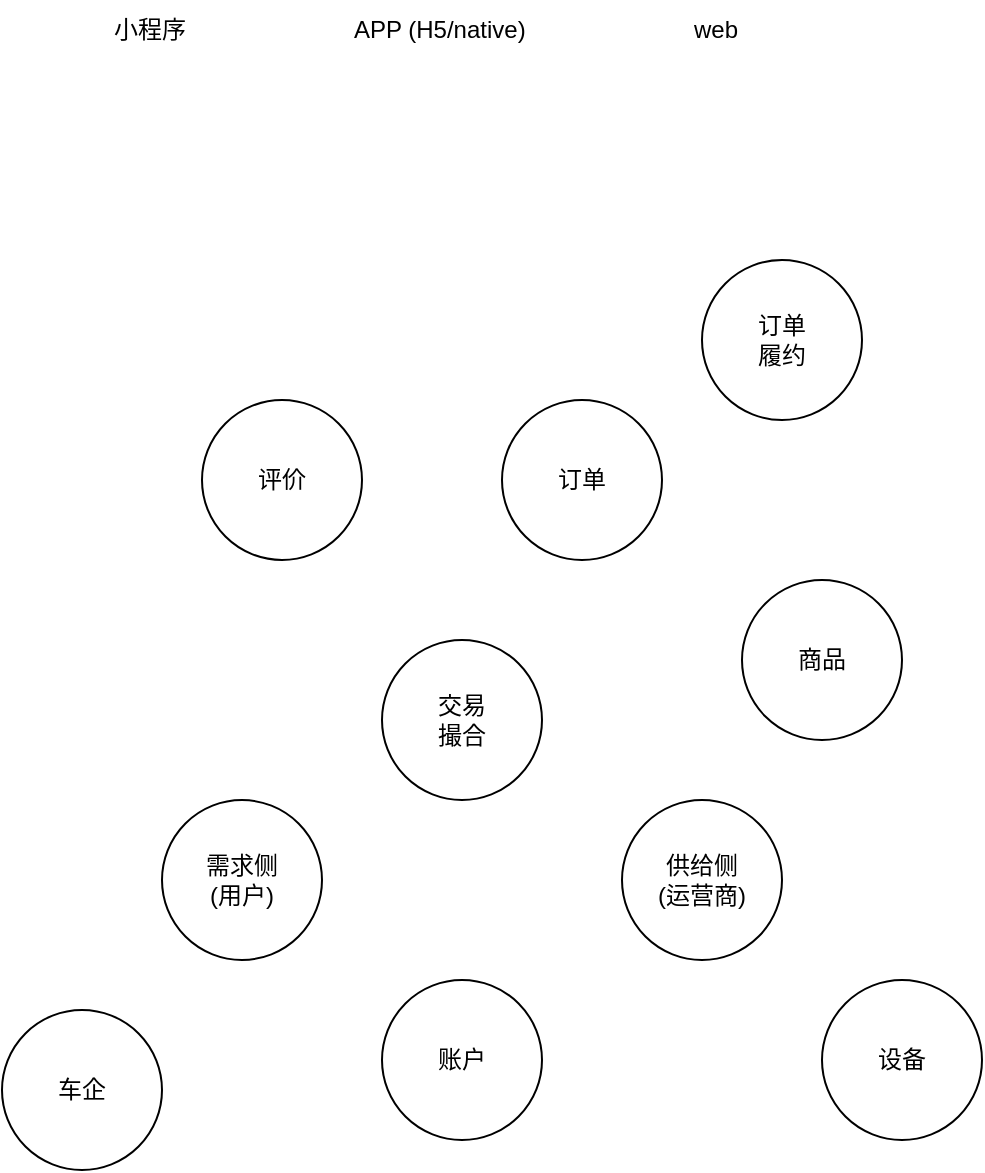 <mxfile version="21.0.2" type="github" pages="2">
  <diagram name="第 1 页" id="mnMW9S6vhByf_1TYlS10">
    <mxGraphModel dx="932" dy="781" grid="1" gridSize="10" guides="1" tooltips="1" connect="1" arrows="1" fold="1" page="1" pageScale="1" pageWidth="827" pageHeight="1169" math="0" shadow="0">
      <root>
        <mxCell id="0" />
        <mxCell id="1" parent="0" />
        <mxCell id="ptXP4WiO3nO5_0PZGqV--1" value="小程序&amp;nbsp;&amp;nbsp;" style="text;strokeColor=none;fillColor=none;align=left;verticalAlign=middle;spacingLeft=4;spacingRight=4;overflow=hidden;points=[[0,0.5],[1,0.5]];portConstraint=eastwest;rotatable=0;whiteSpace=wrap;html=1;" vertex="1" parent="1">
          <mxGeometry x="160" y="70" width="80" height="30" as="geometry" />
        </mxCell>
        <mxCell id="ptXP4WiO3nO5_0PZGqV--2" value="APP (H5/native)" style="text;strokeColor=none;fillColor=none;align=left;verticalAlign=middle;spacingLeft=4;spacingRight=4;overflow=hidden;points=[[0,0.5],[1,0.5]];portConstraint=eastwest;rotatable=0;whiteSpace=wrap;html=1;" vertex="1" parent="1">
          <mxGeometry x="280" y="70" width="100" height="30" as="geometry" />
        </mxCell>
        <mxCell id="ptXP4WiO3nO5_0PZGqV--3" value="web&amp;nbsp;" style="text;strokeColor=none;fillColor=none;align=left;verticalAlign=middle;spacingLeft=4;spacingRight=4;overflow=hidden;points=[[0,0.5],[1,0.5]];portConstraint=eastwest;rotatable=0;whiteSpace=wrap;html=1;" vertex="1" parent="1">
          <mxGeometry x="450" y="70" width="100" height="30" as="geometry" />
        </mxCell>
        <mxCell id="ptXP4WiO3nO5_0PZGqV--4" value="交易&lt;br&gt;撮合" style="ellipse;whiteSpace=wrap;html=1;aspect=fixed;" vertex="1" parent="1">
          <mxGeometry x="300" y="390" width="80" height="80" as="geometry" />
        </mxCell>
        <mxCell id="ptXP4WiO3nO5_0PZGqV--5" value="商品" style="ellipse;whiteSpace=wrap;html=1;aspect=fixed;" vertex="1" parent="1">
          <mxGeometry x="480" y="360" width="80" height="80" as="geometry" />
        </mxCell>
        <mxCell id="ptXP4WiO3nO5_0PZGqV--6" value="需求侧&lt;br&gt;(用户)" style="ellipse;whiteSpace=wrap;html=1;aspect=fixed;" vertex="1" parent="1">
          <mxGeometry x="190" y="470" width="80" height="80" as="geometry" />
        </mxCell>
        <mxCell id="ptXP4WiO3nO5_0PZGqV--7" value="供给侧&lt;br&gt;(运营商)" style="ellipse;whiteSpace=wrap;html=1;" vertex="1" parent="1">
          <mxGeometry x="420" y="470" width="80" height="80" as="geometry" />
        </mxCell>
        <mxCell id="ptXP4WiO3nO5_0PZGqV--9" value="评价" style="ellipse;whiteSpace=wrap;html=1;aspect=fixed;" vertex="1" parent="1">
          <mxGeometry x="210" y="270" width="80" height="80" as="geometry" />
        </mxCell>
        <mxCell id="ptXP4WiO3nO5_0PZGqV--10" value="订单&lt;br&gt;履约" style="ellipse;whiteSpace=wrap;html=1;aspect=fixed;" vertex="1" parent="1">
          <mxGeometry x="460" y="200" width="80" height="80" as="geometry" />
        </mxCell>
        <mxCell id="ptXP4WiO3nO5_0PZGqV--11" value="设备" style="ellipse;whiteSpace=wrap;html=1;" vertex="1" parent="1">
          <mxGeometry x="520" y="560" width="80" height="80" as="geometry" />
        </mxCell>
        <mxCell id="ptXP4WiO3nO5_0PZGqV--12" value="车企" style="ellipse;whiteSpace=wrap;html=1;aspect=fixed;" vertex="1" parent="1">
          <mxGeometry x="110" y="575" width="80" height="80" as="geometry" />
        </mxCell>
        <mxCell id="ptXP4WiO3nO5_0PZGqV--13" value="订单" style="ellipse;whiteSpace=wrap;html=1;aspect=fixed;" vertex="1" parent="1">
          <mxGeometry x="360" y="270" width="80" height="80" as="geometry" />
        </mxCell>
        <mxCell id="ptXP4WiO3nO5_0PZGqV--14" value="账户" style="ellipse;whiteSpace=wrap;html=1;aspect=fixed;" vertex="1" parent="1">
          <mxGeometry x="300" y="560" width="80" height="80" as="geometry" />
        </mxCell>
      </root>
    </mxGraphModel>
  </diagram>
  <diagram id="8EDjJjbJvhK0y4aMau6F" name="第 2 页">
    <mxGraphModel dx="1759" dy="781" grid="1" gridSize="10" guides="1" tooltips="1" connect="1" arrows="1" fold="1" page="1" pageScale="1" pageWidth="827" pageHeight="1169" math="0" shadow="0">
      <root>
        <mxCell id="0" />
        <mxCell id="1" parent="0" />
        <mxCell id="3FzWOjz9zAjD-21MEWH3-63" value="" style="shape=ext;double=1;rounded=1;whiteSpace=wrap;html=1;dashed=1;" vertex="1" parent="1">
          <mxGeometry x="80" y="370" width="760" height="280" as="geometry" />
        </mxCell>
        <mxCell id="3FzWOjz9zAjD-21MEWH3-30" value="" style="shape=ext;double=1;rounded=1;whiteSpace=wrap;html=1;dashed=1;" vertex="1" parent="1">
          <mxGeometry x="195" y="395" width="149.5" height="230" as="geometry" />
        </mxCell>
        <mxCell id="3FzWOjz9zAjD-21MEWH3-1" value="ToB 需求侧&lt;br&gt;导流平台" style="ellipse;shape=doubleEllipse;whiteSpace=wrap;html=1;" vertex="1" parent="1">
          <mxGeometry x="145" y="60" width="100" height="60" as="geometry" />
        </mxCell>
        <mxCell id="3FzWOjz9zAjD-21MEWH3-2" value="交易&lt;br&gt;运营中心" style="ellipse;shape=doubleEllipse;whiteSpace=wrap;html=1;" vertex="1" parent="1">
          <mxGeometry x="345" y="183" width="100" height="60" as="geometry" />
        </mxCell>
        <mxCell id="3FzWOjz9zAjD-21MEWH3-3" value="供给侧&lt;br&gt;运营商" style="ellipse;shape=doubleEllipse;whiteSpace=wrap;html=1;" vertex="1" parent="1">
          <mxGeometry x="560" y="183" width="100" height="60" as="geometry" />
        </mxCell>
        <mxCell id="3FzWOjz9zAjD-21MEWH3-4" value="To C&amp;nbsp;需求侧&lt;br&gt;园区" style="ellipse;shape=doubleEllipse;whiteSpace=wrap;html=1;" vertex="1" parent="1">
          <mxGeometry x="140" y="180" width="100" height="60" as="geometry" />
        </mxCell>
        <mxCell id="3FzWOjz9zAjD-21MEWH3-10" value="" style="verticalLabelPosition=bottom;verticalAlign=top;html=1;strokeWidth=2;shape=mxgraph.arrows2.arrow;dy=0.6;dx=40;notch=0;rotation=30;" vertex="1" parent="1">
          <mxGeometry x="240" y="130" width="100" height="20" as="geometry" />
        </mxCell>
        <mxCell id="3FzWOjz9zAjD-21MEWH3-11" value="" style="verticalLabelPosition=bottom;verticalAlign=top;html=1;strokeWidth=2;shape=mxgraph.arrows2.arrow;dy=0.6;dx=40;notch=0;rotation=-195;" vertex="1" parent="1">
          <mxGeometry x="450" y="160" width="100" height="20" as="geometry" />
        </mxCell>
        <mxCell id="3FzWOjz9zAjD-21MEWH3-13" value="" style="verticalLabelPosition=bottom;verticalAlign=top;html=1;strokeWidth=2;shape=mxgraph.arrows2.arrow;dy=0.6;dx=40;notch=0;rotation=-180;" vertex="1" parent="1">
          <mxGeometry x="450" y="203" width="100" height="20" as="geometry" />
        </mxCell>
        <mxCell id="3FzWOjz9zAjD-21MEWH3-14" value="" style="verticalLabelPosition=bottom;verticalAlign=top;html=1;strokeWidth=2;shape=mxgraph.arrows2.arrow;dy=0.6;dx=40;notch=0;" vertex="1" parent="1">
          <mxGeometry x="245" y="198" width="100" height="20" as="geometry" />
        </mxCell>
        <mxCell id="3FzWOjz9zAjD-21MEWH3-16" value="供给侧&lt;br&gt;三方运营平台" style="ellipse;shape=doubleEllipse;whiteSpace=wrap;html=1;" vertex="1" parent="1">
          <mxGeometry x="540" y="253" width="100" height="60" as="geometry" />
        </mxCell>
        <mxCell id="3FzWOjz9zAjD-21MEWH3-17" value="ToB 需求侧&lt;br&gt;车企伙伴" style="ellipse;shape=doubleEllipse;whiteSpace=wrap;html=1;" vertex="1" parent="1">
          <mxGeometry x="130" y="270" width="100" height="60" as="geometry" />
        </mxCell>
        <mxCell id="3FzWOjz9zAjD-21MEWH3-18" value="" style="verticalLabelPosition=bottom;verticalAlign=top;html=1;strokeWidth=2;shape=mxgraph.arrows2.arrow;dy=0.6;dx=40;notch=0;rotation=-15;" vertex="1" parent="1">
          <mxGeometry x="240" y="260" width="100" height="20" as="geometry" />
        </mxCell>
        <mxCell id="3FzWOjz9zAjD-21MEWH3-19" value="供给侧&lt;br&gt;自有" style="ellipse;shape=doubleEllipse;whiteSpace=wrap;html=1;" vertex="1" parent="1">
          <mxGeometry x="550" y="110" width="100" height="60" as="geometry" />
        </mxCell>
        <mxCell id="3FzWOjz9zAjD-21MEWH3-20" value="" style="verticalLabelPosition=bottom;verticalAlign=top;html=1;strokeWidth=2;shape=mxgraph.arrows2.arrow;dy=0.6;dx=40;notch=0;rotation=-165;" vertex="1" parent="1">
          <mxGeometry x="430" y="250" width="100" height="20" as="geometry" />
        </mxCell>
        <mxCell id="3FzWOjz9zAjD-21MEWH3-21" value="会员&lt;br&gt;体系" style="ellipse;shape=doubleEllipse;whiteSpace=wrap;html=1;" vertex="1" parent="1">
          <mxGeometry x="30" y="300" width="80" height="50" as="geometry" />
        </mxCell>
        <mxCell id="3FzWOjz9zAjD-21MEWH3-22" value="会员&lt;br&gt;体系" style="ellipse;shape=doubleEllipse;whiteSpace=wrap;html=1;" vertex="1" parent="1">
          <mxGeometry x="50" y="30" width="80" height="50" as="geometry" />
        </mxCell>
        <mxCell id="3FzWOjz9zAjD-21MEWH3-23" value="W3" style="ellipse;shape=doubleEllipse;whiteSpace=wrap;html=1;" vertex="1" parent="1">
          <mxGeometry x="30" y="150" width="80" height="50" as="geometry" />
        </mxCell>
        <mxCell id="3FzWOjz9zAjD-21MEWH3-24" value="社交账号" style="ellipse;shape=doubleEllipse;whiteSpace=wrap;html=1;" vertex="1" parent="1">
          <mxGeometry x="30" y="203" width="80" height="50" as="geometry" />
        </mxCell>
        <mxCell id="3FzWOjz9zAjD-21MEWH3-26" value="撮合中心" style="strokeWidth=2;html=1;shape=mxgraph.flowchart.start_1;whiteSpace=wrap;" vertex="1" parent="1">
          <mxGeometry x="219.75" y="425" width="100" height="50" as="geometry" />
        </mxCell>
        <mxCell id="3FzWOjz9zAjD-21MEWH3-27" value="商品中心" style="strokeWidth=2;html=1;shape=mxgraph.flowchart.start_1;whiteSpace=wrap;" vertex="1" parent="1">
          <mxGeometry x="90" y="435" width="100" height="60" as="geometry" />
        </mxCell>
        <mxCell id="3FzWOjz9zAjD-21MEWH3-28" value="计量&lt;br&gt;计费中心" style="strokeWidth=2;html=1;shape=mxgraph.flowchart.start_1;whiteSpace=wrap;" vertex="1" parent="1">
          <mxGeometry x="219.75" y="495" width="100" height="50" as="geometry" />
        </mxCell>
        <mxCell id="3FzWOjz9zAjD-21MEWH3-29" value="支付中心" style="strokeWidth=2;html=1;shape=mxgraph.flowchart.start_1;whiteSpace=wrap;" vertex="1" parent="1">
          <mxGeometry x="359" y="410" width="100" height="60" as="geometry" />
        </mxCell>
        <mxCell id="3FzWOjz9zAjD-21MEWH3-31" value="" style="shape=ext;double=1;rounded=1;whiteSpace=wrap;html=1;dashed=1;dashPattern=12 12;" vertex="1" parent="1">
          <mxGeometry x="485" y="394" width="230" height="240" as="geometry" />
        </mxCell>
        <mxCell id="3FzWOjz9zAjD-21MEWH3-32" value="客服中心" style="strokeWidth=2;html=1;shape=mxgraph.flowchart.start_1;whiteSpace=wrap;" vertex="1" parent="1">
          <mxGeometry x="727" y="450" width="100" height="60" as="geometry" />
        </mxCell>
        <mxCell id="3FzWOjz9zAjD-21MEWH3-33" value="用户画像" style="strokeWidth=2;html=1;shape=mxgraph.flowchart.start_1;whiteSpace=wrap;" vertex="1" parent="1">
          <mxGeometry x="505" y="504" width="80" height="50" as="geometry" />
        </mxCell>
        <mxCell id="3FzWOjz9zAjD-21MEWH3-34" value="风控中心" style="strokeWidth=2;html=1;shape=mxgraph.flowchart.start_1;whiteSpace=wrap;" vertex="1" parent="1">
          <mxGeometry x="219.75" y="565" width="100" height="40" as="geometry" />
        </mxCell>
        <mxCell id="3FzWOjz9zAjD-21MEWH3-36" style="edgeStyle=orthogonalEdgeStyle;rounded=0;orthogonalLoop=1;jettySize=auto;html=1;exitX=0.5;exitY=1;exitDx=0;exitDy=0;entryX=0.5;entryY=0;entryDx=0;entryDy=0;" edge="1" parent="1" source="3FzWOjz9zAjD-21MEWH3-2" target="3FzWOjz9zAjD-21MEWH3-63">
          <mxGeometry relative="1" as="geometry">
            <mxPoint x="257" y="420" as="targetPoint" />
            <mxPoint x="405" y="253" as="sourcePoint" />
          </mxGeometry>
        </mxCell>
        <mxCell id="3FzWOjz9zAjD-21MEWH3-37" value="" style="ellipse;whiteSpace=wrap;html=1;strokeWidth=2;fillWeight=2;hachureGap=8;fillColor=#990000;fillStyle=dots;sketch=1;" vertex="1" parent="1">
          <mxGeometry x="104" y="760" width="310" height="60" as="geometry" />
        </mxCell>
        <mxCell id="3FzWOjz9zAjD-21MEWH3-38" value="" style="ellipse;whiteSpace=wrap;html=1;strokeWidth=2;fillWeight=2;hachureGap=8;fillColor=#0a9900;fillStyle=dots;sketch=1;" vertex="1" parent="1">
          <mxGeometry x="450" y="680" width="310" height="60" as="geometry" />
        </mxCell>
        <mxCell id="3FzWOjz9zAjD-21MEWH3-41" value="账户管理" style="text;whiteSpace=wrap;html=1;" vertex="1" parent="1">
          <mxGeometry x="-110" y="130" width="80" height="40" as="geometry" />
        </mxCell>
        <mxCell id="3FzWOjz9zAjD-21MEWH3-42" value="车辆管理" style="text;whiteSpace=wrap;html=1;" vertex="1" parent="1">
          <mxGeometry x="-110" y="190" width="80" height="40" as="geometry" />
        </mxCell>
        <mxCell id="3FzWOjz9zAjD-21MEWH3-43" value="安全设置" style="text;whiteSpace=wrap;html=1;" vertex="1" parent="1">
          <mxGeometry x="-200" y="150" width="80" height="40" as="geometry" />
        </mxCell>
        <mxCell id="3FzWOjz9zAjD-21MEWH3-44" value="支付管理" style="text;whiteSpace=wrap;html=1;" vertex="1" parent="1">
          <mxGeometry x="-110" y="160" width="80" height="40" as="geometry" />
        </mxCell>
        <mxCell id="3FzWOjz9zAjD-21MEWH3-45" value="收藏夹" style="text;whiteSpace=wrap;html=1;" vertex="1" parent="1">
          <mxGeometry x="-110" y="220" width="70" height="40" as="geometry" />
        </mxCell>
        <mxCell id="3FzWOjz9zAjD-21MEWH3-46" value="订单管理" style="text;whiteSpace=wrap;html=1;" vertex="1" parent="1">
          <mxGeometry x="-115" y="310" width="70" height="40" as="geometry" />
        </mxCell>
        <mxCell id="3FzWOjz9zAjD-21MEWH3-47" value="订单评价" style="text;whiteSpace=wrap;html=1;" vertex="1" parent="1">
          <mxGeometry x="-180" y="340" width="80" height="40" as="geometry" />
        </mxCell>
        <mxCell id="3FzWOjz9zAjD-21MEWH3-48" value="发单管理" style="text;whiteSpace=wrap;html=1;" vertex="1" parent="1">
          <mxGeometry x="-180" y="280" width="80" height="40" as="geometry" />
        </mxCell>
        <mxCell id="3FzWOjz9zAjD-21MEWH3-49" value="地图找桩" style="text;whiteSpace=wrap;html=1;" vertex="1" parent="1">
          <mxGeometry x="-115" y="250" width="80" height="40" as="geometry" />
        </mxCell>
        <mxCell id="3FzWOjz9zAjD-21MEWH3-50" value="订单支付" style="text;whiteSpace=wrap;html=1;" vertex="1" parent="1">
          <mxGeometry x="-180" y="310" width="80" height="40" as="geometry" />
        </mxCell>
        <mxCell id="3FzWOjz9zAjD-21MEWH3-52" value="申请发票" style="text;whiteSpace=wrap;html=1;" vertex="1" parent="1">
          <mxGeometry x="-180" y="390" width="80" height="40" as="geometry" />
        </mxCell>
        <mxCell id="3FzWOjz9zAjD-21MEWH3-53" value="发票管理" style="text;whiteSpace=wrap;html=1;" vertex="1" parent="1">
          <mxGeometry x="-115" y="390" width="80" height="40" as="geometry" />
        </mxCell>
        <mxCell id="3FzWOjz9zAjD-21MEWH3-54" value="注册 &lt;br&gt;登录" style="text;whiteSpace=wrap;html=1;" vertex="1" parent="1">
          <mxGeometry x="-195" y="120" width="80" height="40" as="geometry" />
        </mxCell>
        <mxCell id="3FzWOjz9zAjD-21MEWH3-55" value="投诉 &amp;amp; 建议" style="text;whiteSpace=wrap;html=1;" vertex="1" parent="1">
          <mxGeometry x="-120" y="430" width="80" height="40" as="geometry" />
        </mxCell>
        <mxCell id="3FzWOjz9zAjD-21MEWH3-56" value="" style="ellipse;whiteSpace=wrap;html=1;strokeWidth=2;fillWeight=2;hachureGap=8;fillColor=#990000;fillStyle=dots;sketch=1;" vertex="1" parent="1">
          <mxGeometry x="-220" y="740" width="210" height="40" as="geometry" />
        </mxCell>
        <mxCell id="3FzWOjz9zAjD-21MEWH3-57" value="&lt;span style=&quot;color: rgb(0, 0, 0); font-family: Helvetica; font-size: 12px; font-style: normal; font-variant-ligatures: normal; font-variant-caps: normal; font-weight: 400; letter-spacing: normal; orphans: 2; text-align: center; text-indent: 0px; text-transform: none; widows: 2; word-spacing: 0px; -webkit-text-stroke-width: 0px; background-color: rgb(251, 251, 251); text-decoration-thickness: initial; text-decoration-style: initial; text-decoration-color: initial; float: none; display: inline !important;&quot;&gt;营销中心&lt;/span&gt;" style="text;whiteSpace=wrap;html=1;" vertex="1" parent="1">
          <mxGeometry x="495" y="394" width="80" height="40" as="geometry" />
        </mxCell>
        <mxCell id="3FzWOjz9zAjD-21MEWH3-58" value="&lt;span style=&quot;color: rgb(0, 0, 0); font-family: Helvetica; font-size: 12px; font-style: normal; font-variant-ligatures: normal; font-variant-caps: normal; font-weight: 400; letter-spacing: normal; orphans: 2; text-align: center; text-indent: 0px; text-transform: none; widows: 2; word-spacing: 0px; -webkit-text-stroke-width: 0px; background-color: rgb(251, 251, 251); text-decoration-thickness: initial; text-decoration-style: initial; text-decoration-color: initial; float: none; display: inline !important;&quot;&gt;交易&lt;/span&gt;" style="text;whiteSpace=wrap;html=1;" vertex="1" parent="1">
          <mxGeometry x="200" y="395" width="80" height="40" as="geometry" />
        </mxCell>
        <mxCell id="3FzWOjz9zAjD-21MEWH3-59" value="场站画像" style="strokeWidth=2;html=1;shape=mxgraph.flowchart.start_1;whiteSpace=wrap;" vertex="1" parent="1">
          <mxGeometry x="505" y="574" width="80" height="50" as="geometry" />
        </mxCell>
        <mxCell id="3FzWOjz9zAjD-21MEWH3-60" value="运营商收益" style="strokeWidth=2;html=1;shape=mxgraph.flowchart.start_1;whiteSpace=wrap;" vertex="1" parent="1">
          <mxGeometry x="505" y="434" width="80" height="50" as="geometry" />
        </mxCell>
        <mxCell id="3FzWOjz9zAjD-21MEWH3-61" value="场站推荐" style="strokeWidth=2;html=1;shape=mxgraph.flowchart.start_1;whiteSpace=wrap;" vertex="1" parent="1">
          <mxGeometry x="605" y="504" width="80" height="50" as="geometry" />
        </mxCell>
        <mxCell id="3FzWOjz9zAjD-21MEWH3-62" value="个性化推送" style="strokeWidth=2;html=1;shape=mxgraph.flowchart.start_1;whiteSpace=wrap;" vertex="1" parent="1">
          <mxGeometry x="605" y="574" width="80" height="50" as="geometry" />
        </mxCell>
        <mxCell id="3FzWOjz9zAjD-21MEWH3-68" value="场站管理 电站详情 &lt;br&gt;设备上电上云 设备运维" style="text;whiteSpace=wrap;html=1;" vertex="1" parent="1">
          <mxGeometry x="685" y="63" width="260" height="40" as="geometry" />
        </mxCell>
        <mxCell id="3FzWOjz9zAjD-21MEWH3-69" value="认证与注册 组织管理 用户与角色管理 权限管理" style="text;whiteSpace=wrap;html=1;" vertex="1" parent="1">
          <mxGeometry x="685" y="30" width="270" height="40" as="geometry" />
        </mxCell>
        <mxCell id="3FzWOjz9zAjD-21MEWH3-70" value="品类管理，库存管理，资费管理" style="text;whiteSpace=wrap;html=1;" vertex="1" parent="1">
          <mxGeometry x="685" y="110" width="200" height="40" as="geometry" />
        </mxCell>
        <mxCell id="3FzWOjz9zAjD-21MEWH3-71" value="&lt;span&gt;订单管理 发票管理&amp;nbsp;&lt;/span&gt;" style="text;whiteSpace=wrap;html=1;" vertex="1" parent="1">
          <mxGeometry x="680" y="143" width="195" height="40" as="geometry" />
        </mxCell>
        <mxCell id="3FzWOjz9zAjD-21MEWH3-72" value="履约中心" style="strokeWidth=2;html=1;shape=mxgraph.flowchart.start_1;whiteSpace=wrap;" vertex="1" parent="1">
          <mxGeometry x="359" y="490" width="100" height="60" as="geometry" />
        </mxCell>
        <mxCell id="3FzWOjz9zAjD-21MEWH3-73" value="经营预测" style="strokeWidth=2;html=1;shape=mxgraph.flowchart.start_1;whiteSpace=wrap;" vertex="1" parent="1">
          <mxGeometry x="600" y="434" width="80" height="50" as="geometry" />
        </mxCell>
        <mxCell id="3FzWOjz9zAjD-21MEWH3-75" value="" style="ellipse;whiteSpace=wrap;html=1;strokeWidth=2;fillWeight=2;hachureGap=8;fillColor=#990000;fillStyle=dots;sketch=1;" vertex="1" parent="1">
          <mxGeometry x="790" y="750" width="275" height="60" as="geometry" />
        </mxCell>
        <mxCell id="3FzWOjz9zAjD-21MEWH3-76" value="账户管理 财务管理&amp;nbsp; 支付 对账" style="text;whiteSpace=wrap;html=1;" vertex="1" parent="1">
          <mxGeometry x="680" y="168" width="200" height="40" as="geometry" />
        </mxCell>
        <mxCell id="3FzWOjz9zAjD-21MEWH3-77" value="" style="edgeStyle=elbowEdgeStyle;elbow=horizontal;endArrow=classic;html=1;curved=0;rounded=0;endSize=8;startSize=8;exitX=0.48;exitY=-0.01;exitDx=0;exitDy=0;exitPerimeter=0;" edge="1" parent="1" source="3FzWOjz9zAjD-21MEWH3-37">
          <mxGeometry width="50" height="50" relative="1" as="geometry">
            <mxPoint x="370" y="780" as="sourcePoint" />
            <mxPoint x="450" y="710" as="targetPoint" />
            <Array as="points">
              <mxPoint x="253" y="730" />
            </Array>
          </mxGeometry>
        </mxCell>
        <mxCell id="3FzWOjz9zAjD-21MEWH3-78" value="" style="edgeStyle=elbowEdgeStyle;elbow=horizontal;endArrow=classic;html=1;curved=0;rounded=0;endSize=8;startSize=8;exitX=0.5;exitY=0;exitDx=0;exitDy=0;entryX=0;entryY=0.5;entryDx=0;entryDy=0;" edge="1" parent="1" source="3FzWOjz9zAjD-21MEWH3-56" target="3FzWOjz9zAjD-21MEWH3-38">
          <mxGeometry width="50" height="50" relative="1" as="geometry">
            <mxPoint x="424" y="760" as="sourcePoint" />
            <mxPoint x="440" y="710" as="targetPoint" />
            <Array as="points">
              <mxPoint x="-120" y="720" />
            </Array>
          </mxGeometry>
        </mxCell>
        <mxCell id="3FzWOjz9zAjD-21MEWH3-79" value="" style="edgeStyle=elbowEdgeStyle;elbow=horizontal;endArrow=classic;html=1;curved=0;rounded=0;endSize=8;startSize=8;entryX=1;entryY=0.5;entryDx=0;entryDy=0;exitX=0.5;exitY=0;exitDx=0;exitDy=0;" edge="1" parent="1" source="3FzWOjz9zAjD-21MEWH3-75" target="3FzWOjz9zAjD-21MEWH3-38">
          <mxGeometry width="50" height="50" relative="1" as="geometry">
            <mxPoint x="760" y="780" as="sourcePoint" />
            <mxPoint x="810" y="730" as="targetPoint" />
            <Array as="points">
              <mxPoint x="928" y="730" />
            </Array>
          </mxGeometry>
        </mxCell>
      </root>
    </mxGraphModel>
  </diagram>
</mxfile>
